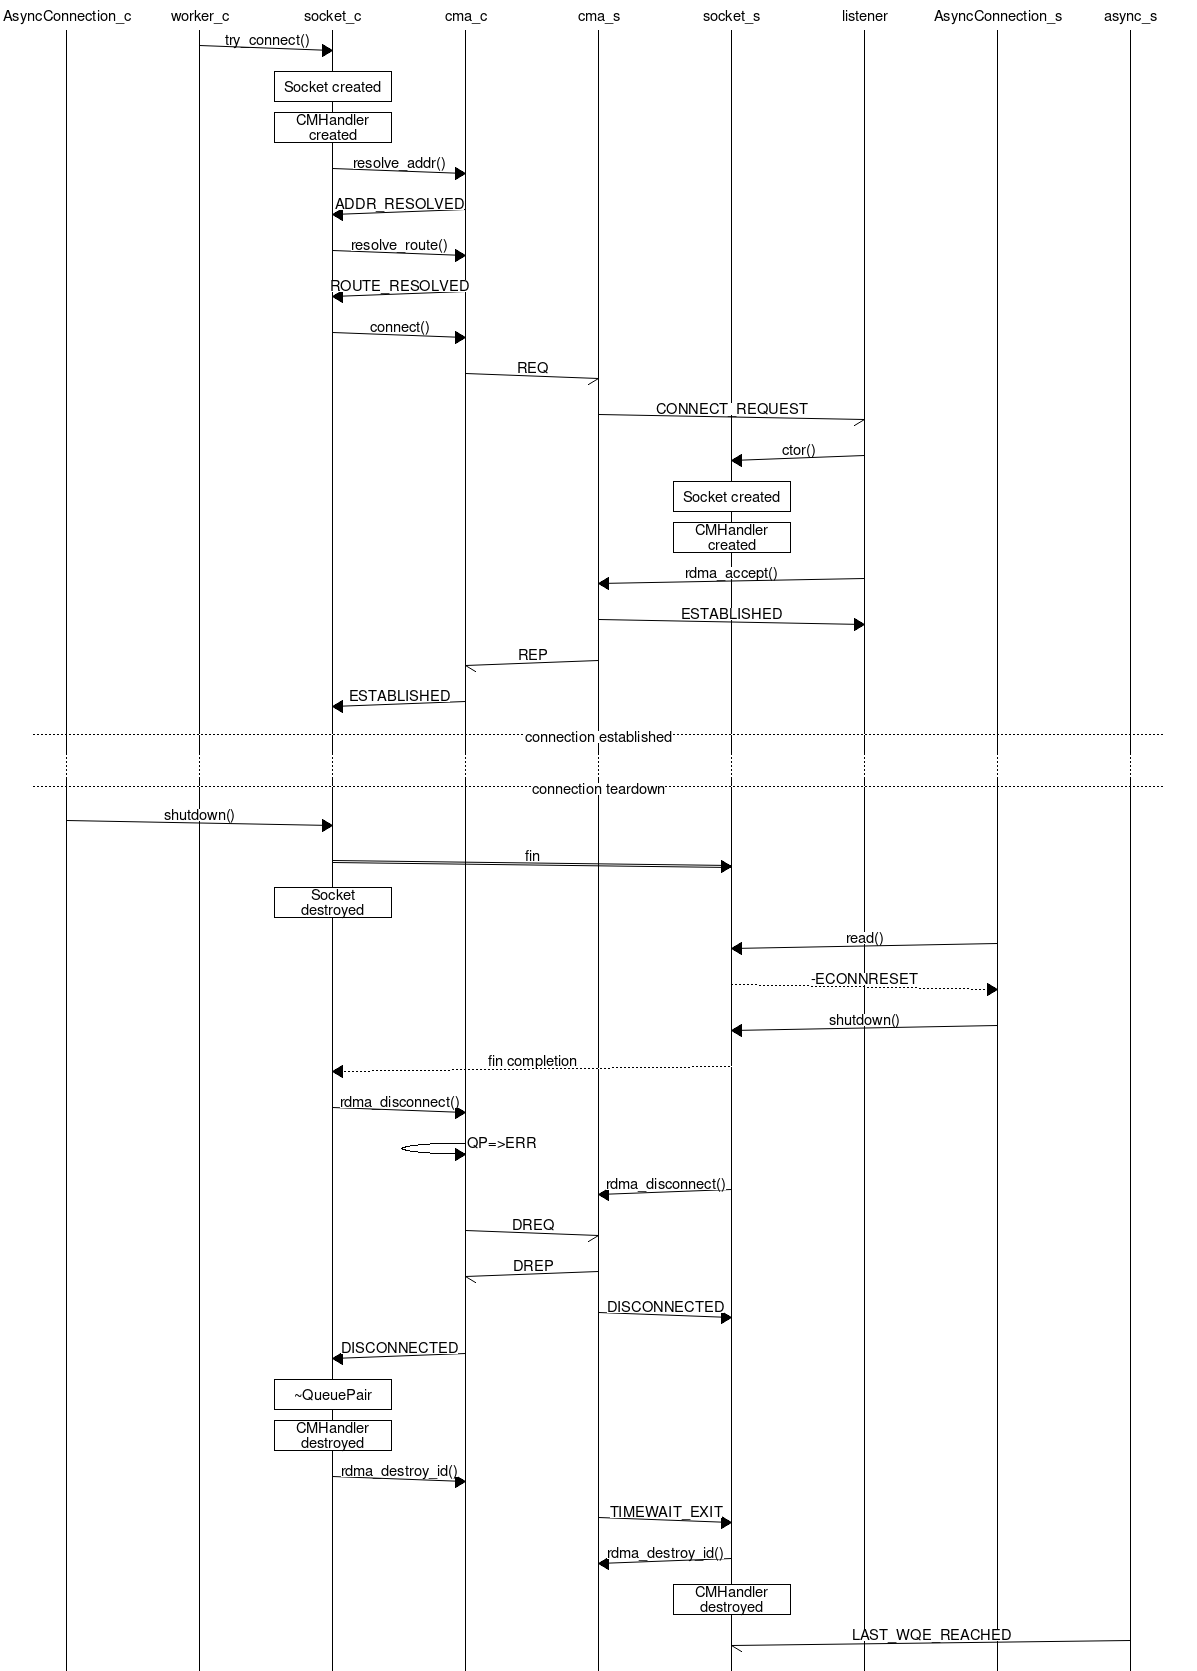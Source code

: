 # MSC for some fictional process
msc {
  hscale = "2", arcgradient="5";

  AsyncConnection_c,worker_c,socket_c,cma_c,cma_s,socket_s,listener,AsyncConnection_s,async_s;

  worker_c=>socket_c               [ label = "try_connect()" ];
  socket_c box socket_c            [ label = "Socket created" ];
  socket_c box socket_c            [ label = "CMHandler created" ];

  socket_c=>cma_c                  [ label = "resolve_addr()" ];
  cma_c=>socket_c                  [ label = "ADDR_RESOLVED" ];

  socket_c=>cma_c                  [ label = "resolve_route()" ];
  cma_c=>socket_c                  [ label = "ROUTE_RESOLVED" ];

  socket_c=>cma_c                  [ label = "connect()" ];
  cma_c->cma_s                     [ label = "REQ" ];

  cma_s->listener                  [ label = "CONNECT_REQUEST" ];
  listener=>socket_s               [ label = "ctor()" ];

  socket_s box socket_s            [ label = "Socket created" ];
  socket_s box socket_s            [ label = "CMHandler created" ];

  listener=>cma_s                  [ label = "rdma_accept()" ];
  cma_s=>listener                  [ label = "ESTABLISHED" ];
  cma_s->cma_c                     [ label = "REP" ];
  cma_c=>socket_c                  [ label = "ESTABLISHED" ];

  ---  [ label = "connection established" ];
  ...;
  ---  [ label = "connection teardown" ];

  AsyncConnection_c=>socket_c              [ label = "shutdown()" ];
  socket_c:>socket_s                       [ label = "fin" ];
  socket_c box socket_c                    [ label = "Socket destroyed" ];

  AsyncConnection_s=>socket_s              [ label = "read()" ];
  socket_s>>AsyncConnection_s              [ label = "-ECONNRESET" ];
  AsyncConnection_s=>socket_s              [ label = "shutdown()" ];

  socket_c<<socket_s                       [ label = "fin completion" ];
  socket_c=>cma_c                          [ label = "rdma_disconnect()" ];
  cma_c=>cma_c                             [ label = "QP=>ERR" ];
  socket_s=>cma_s                          [ label = "rdma_disconnect()" ];

  cma_c->cma_s                             [ label = "DREQ" ];
  cma_s->cma_c                             [ label = "DREP" ];

  cma_s=>socket_s                          [ label = "DISCONNECTED" ];

  cma_c=>socket_c                          [ label = "DISCONNECTED" ];
#  async_c->socket_c                        [ label = "LAST_WQE_REACHED" ];

  socket_c box socket_c                    [ label = "~QueuePair" ];
  socket_c box socket_c                    [ label = "CMHandler destroyed" ];
  socket_c=>cma_c                          [ label = "rdma_destroy_id()" ];
  
  cma_s=>socket_s                          [ label = "TIMEWAIT_EXIT" ];
  socket_s=>cma_s                          [ label = "rdma_destroy_id()" ];
  socket_s box socket_s                    [ label = "CMHandler destroyed" ];

  async_s->socket_s                        [ label = "LAST_WQE_REACHED" ];
}
